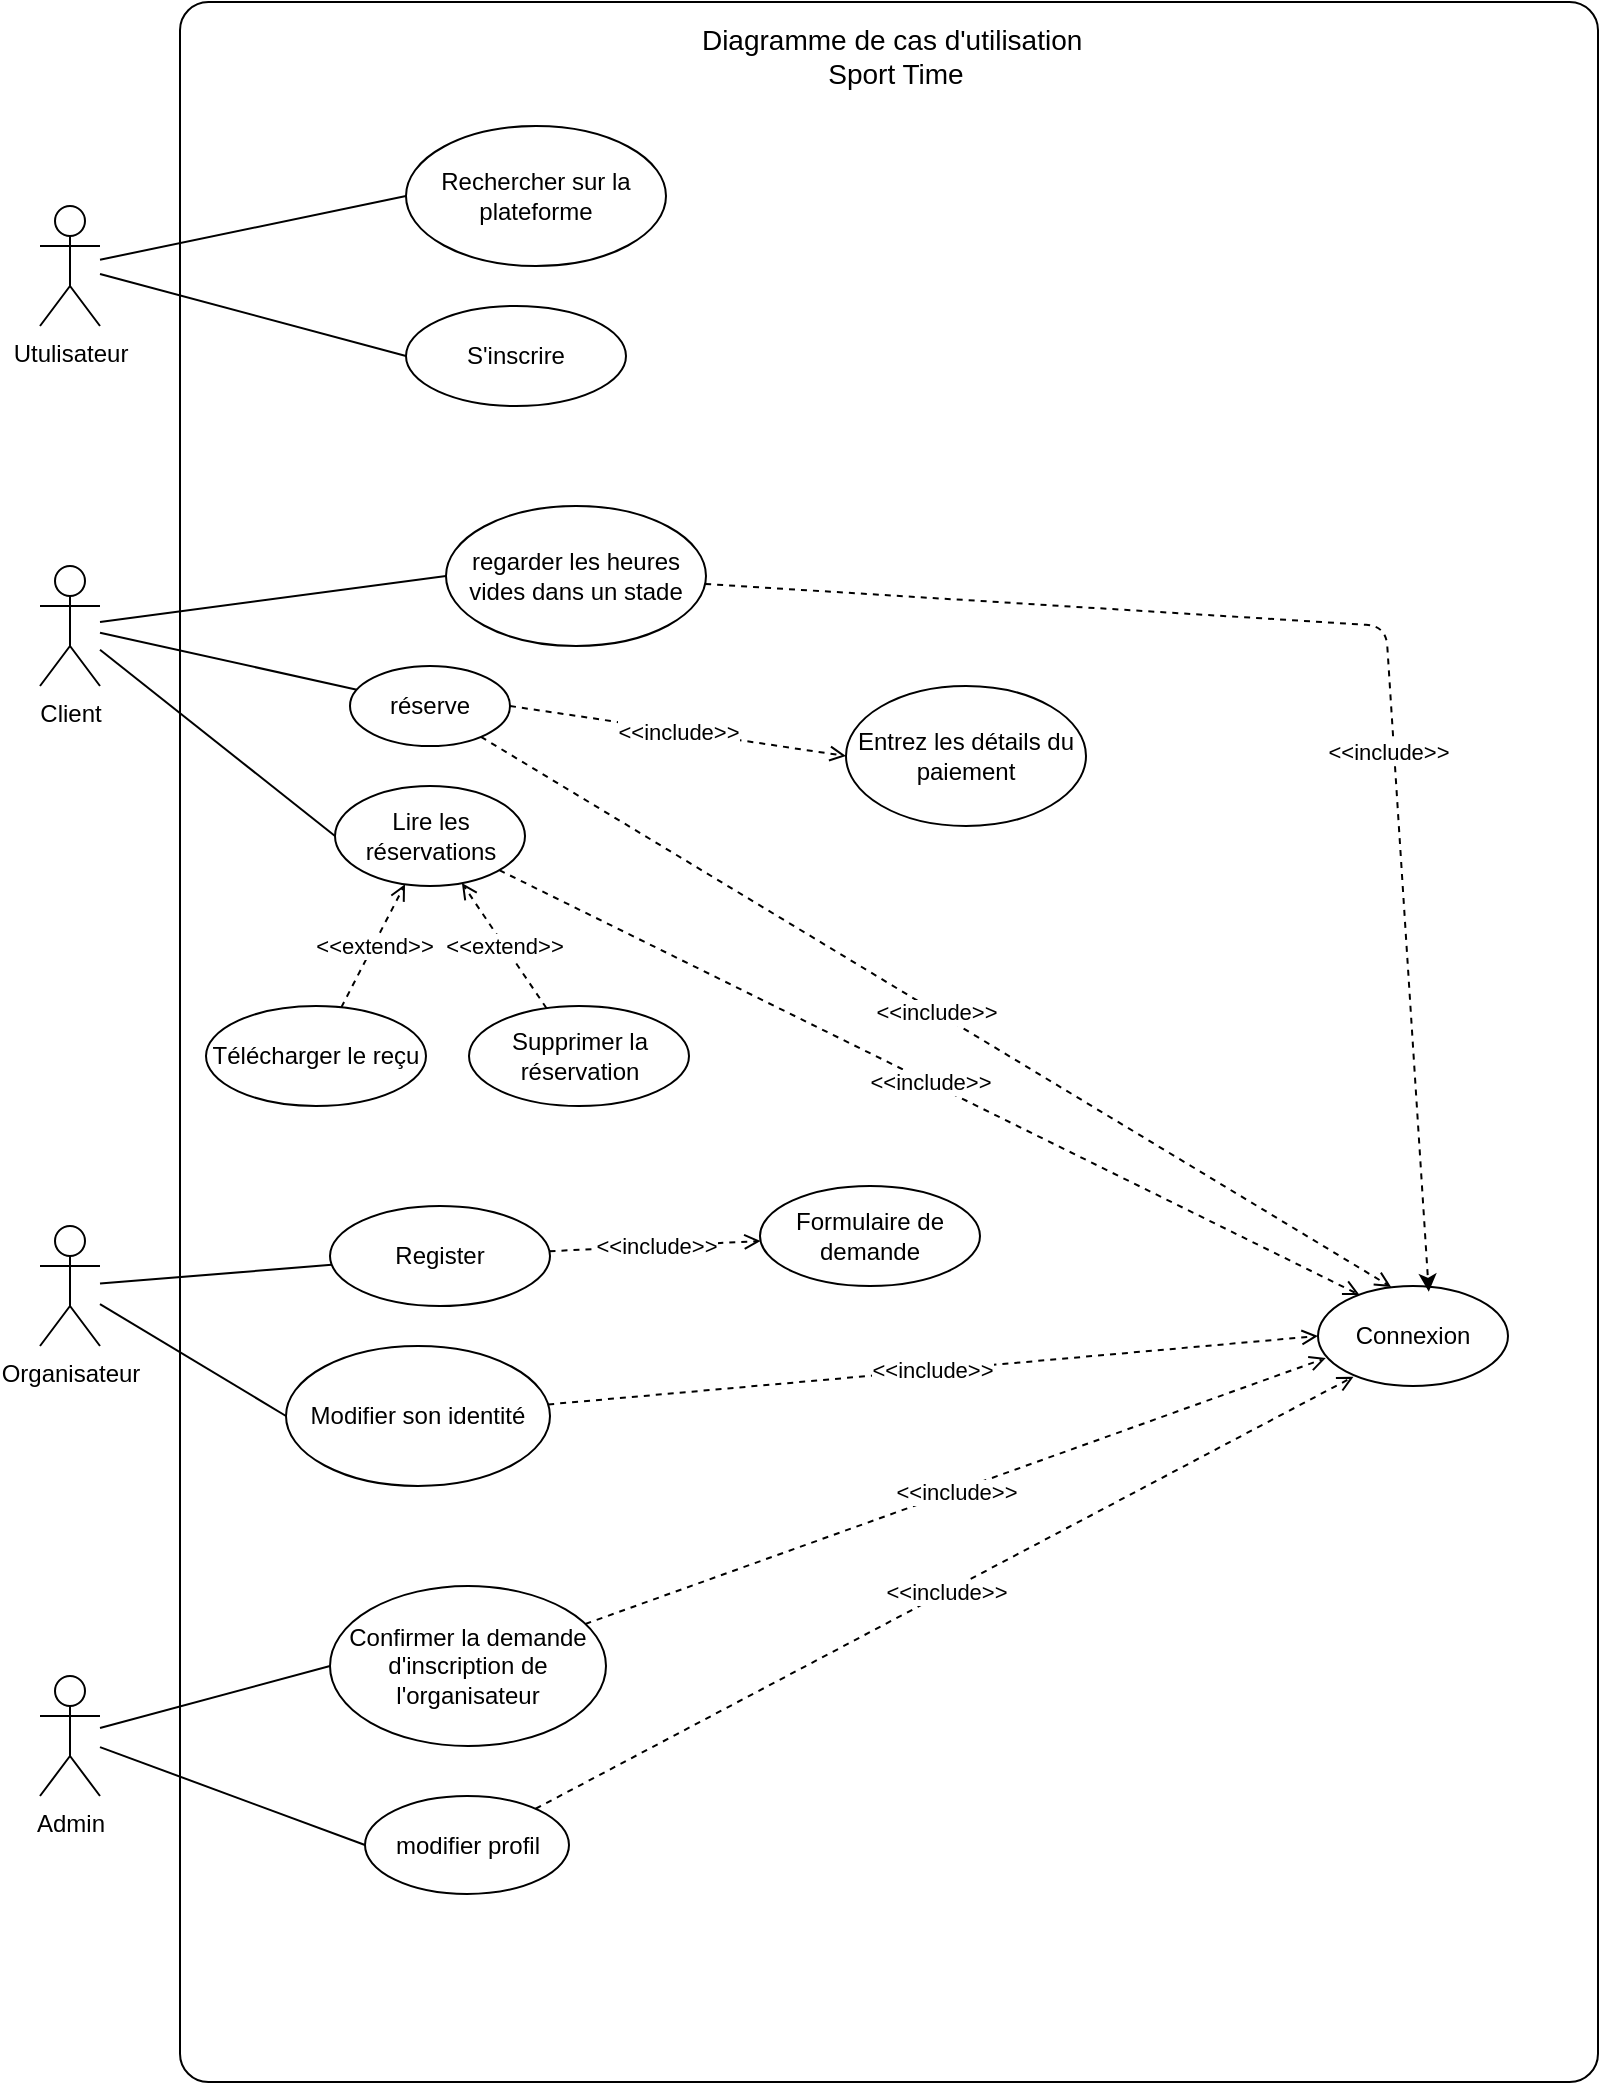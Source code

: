<mxfile>
    <diagram id="ixggnV8RtaeOouiZ63La" name="Page-1">
        <mxGraphModel dx="1039" dy="734" grid="1" gridSize="10" guides="1" tooltips="1" connect="1" arrows="1" fold="1" page="1" pageScale="1" pageWidth="850" pageHeight="1100" math="0" shadow="0">
            <root>
                <mxCell id="0"/>
                <mxCell id="1" parent="0"/>
                <mxCell id="LcNwLO7DvMdSj1Io22Rn-1" value="" style="rounded=1;whiteSpace=wrap;html=1;arcSize=2;" parent="1" vertex="1">
                    <mxGeometry x="107" y="28" width="709" height="1040" as="geometry"/>
                </mxCell>
                <mxCell id="LcNwLO7DvMdSj1Io22Rn-7" style="edgeStyle=none;rounded=0;orthogonalLoop=1;jettySize=auto;html=1;endArrow=none;endFill=0;" parent="1" source="LcNwLO7DvMdSj1Io22Rn-9" target="LcNwLO7DvMdSj1Io22Rn-32" edge="1">
                    <mxGeometry relative="1" as="geometry"/>
                </mxCell>
                <mxCell id="LcNwLO7DvMdSj1Io22Rn-8" style="edgeStyle=none;rounded=0;orthogonalLoop=1;jettySize=auto;html=1;entryX=0;entryY=0.5;entryDx=0;entryDy=0;endArrow=none;endFill=0;" parent="1" source="LcNwLO7DvMdSj1Io22Rn-9" target="LcNwLO7DvMdSj1Io22Rn-34" edge="1">
                    <mxGeometry relative="1" as="geometry"/>
                </mxCell>
                <mxCell id="3" style="edgeStyle=none;html=1;entryX=0;entryY=0.5;entryDx=0;entryDy=0;endArrow=none;endFill=0;" parent="1" source="LcNwLO7DvMdSj1Io22Rn-9" target="2" edge="1">
                    <mxGeometry relative="1" as="geometry"/>
                </mxCell>
                <mxCell id="LcNwLO7DvMdSj1Io22Rn-9" value="Client" style="shape=umlActor;verticalLabelPosition=bottom;verticalAlign=top;html=1;outlineConnect=0;" parent="1" vertex="1">
                    <mxGeometry x="37" y="310" width="30" height="60" as="geometry"/>
                </mxCell>
                <mxCell id="LcNwLO7DvMdSj1Io22Rn-12" style="edgeStyle=none;rounded=0;orthogonalLoop=1;jettySize=auto;html=1;entryX=0;entryY=0.5;entryDx=0;entryDy=0;endArrow=none;endFill=0;" parent="1" source="LcNwLO7DvMdSj1Io22Rn-16" target="LcNwLO7DvMdSj1Io22Rn-40" edge="1">
                    <mxGeometry relative="1" as="geometry"/>
                </mxCell>
                <mxCell id="LcNwLO7DvMdSj1Io22Rn-13" style="edgeStyle=none;rounded=0;orthogonalLoop=1;jettySize=auto;html=1;entryX=0;entryY=0.5;entryDx=0;entryDy=0;endArrow=none;endFill=0;" parent="1" source="LcNwLO7DvMdSj1Io22Rn-16" target="LcNwLO7DvMdSj1Io22Rn-42" edge="1">
                    <mxGeometry relative="1" as="geometry"/>
                </mxCell>
                <mxCell id="LcNwLO7DvMdSj1Io22Rn-16" value="Admin" style="shape=umlActor;verticalLabelPosition=bottom;verticalAlign=top;html=1;outlineConnect=0;" parent="1" vertex="1">
                    <mxGeometry x="37" y="865" width="30" height="60" as="geometry"/>
                </mxCell>
                <mxCell id="LcNwLO7DvMdSj1Io22Rn-17" value="&lt;font style=&quot;font-size: 14px&quot;&gt;Diagramme de cas d'utilisation&amp;nbsp;&lt;br&gt;Sport Time&lt;br&gt;&lt;/font&gt;" style="text;html=1;strokeColor=none;fillColor=none;align=center;verticalAlign=middle;whiteSpace=wrap;rounded=0;" parent="1" vertex="1">
                    <mxGeometry x="350" y="40" width="230" height="30" as="geometry"/>
                </mxCell>
                <mxCell id="LcNwLO7DvMdSj1Io22Rn-27" style="edgeStyle=none;rounded=0;orthogonalLoop=1;jettySize=auto;html=1;entryX=1;entryY=1;entryDx=0;entryDy=0;endArrow=none;endFill=0;" parent="1" edge="1">
                    <mxGeometry relative="1" as="geometry">
                        <mxPoint x="245.284" y="432.142" as="sourcePoint"/>
                        <mxPoint x="245.284" y="432.142" as="targetPoint"/>
                    </mxGeometry>
                </mxCell>
                <mxCell id="LcNwLO7DvMdSj1Io22Rn-28" value="Connexion" style="ellipse;whiteSpace=wrap;html=1;" parent="1" vertex="1">
                    <mxGeometry x="676" y="670" width="95" height="50" as="geometry"/>
                </mxCell>
                <mxCell id="rEs1j5VtkF3X8l7jMAPh-5" style="edgeStyle=none;rounded=0;orthogonalLoop=1;jettySize=auto;html=1;entryX=0;entryY=0.5;entryDx=0;entryDy=0;endArrow=none;endFill=0;" parent="1" source="LcNwLO7DvMdSj1Io22Rn-30" target="rEs1j5VtkF3X8l7jMAPh-4" edge="1">
                    <mxGeometry relative="1" as="geometry"/>
                </mxCell>
                <mxCell id="rEs1j5VtkF3X8l7jMAPh-22" style="edgeStyle=none;rounded=0;orthogonalLoop=1;jettySize=auto;html=1;entryX=0;entryY=0.5;entryDx=0;entryDy=0;endArrow=none;endFill=0;" parent="1" source="LcNwLO7DvMdSj1Io22Rn-30" target="rEs1j5VtkF3X8l7jMAPh-21" edge="1">
                    <mxGeometry relative="1" as="geometry"/>
                </mxCell>
                <mxCell id="LcNwLO7DvMdSj1Io22Rn-30" value="Utulisateur" style="shape=umlActor;verticalLabelPosition=bottom;verticalAlign=top;html=1;outlineConnect=0;" parent="1" vertex="1">
                    <mxGeometry x="37" y="130" width="30" height="60" as="geometry"/>
                </mxCell>
                <mxCell id="LcNwLO7DvMdSj1Io22Rn-31" value="&amp;lt;&amp;lt;include&amp;gt;&amp;gt;" style="edgeStyle=none;rounded=0;orthogonalLoop=1;jettySize=auto;html=1;endArrow=open;endFill=0;entryX=0.385;entryY=0.01;entryDx=0;entryDy=0;entryPerimeter=0;startArrow=none;startFill=0;dashed=1;" parent="1" source="LcNwLO7DvMdSj1Io22Rn-32" target="LcNwLO7DvMdSj1Io22Rn-28" edge="1">
                    <mxGeometry relative="1" as="geometry">
                        <mxPoint x="527" y="728" as="targetPoint"/>
                    </mxGeometry>
                </mxCell>
                <mxCell id="LcNwLO7DvMdSj1Io22Rn-32" value="réserve" style="ellipse;whiteSpace=wrap;html=1;" parent="1" vertex="1">
                    <mxGeometry x="192" y="360" width="80" height="40" as="geometry"/>
                </mxCell>
                <mxCell id="LcNwLO7DvMdSj1Io22Rn-33" value="&amp;lt;&amp;lt;include&amp;gt;&amp;gt;" style="edgeStyle=none;rounded=0;orthogonalLoop=1;jettySize=auto;html=1;endArrow=open;endFill=0;entryX=0.219;entryY=0.089;entryDx=0;entryDy=0;entryPerimeter=0;startArrow=none;startFill=0;dashed=1;" parent="1" source="LcNwLO7DvMdSj1Io22Rn-34" target="LcNwLO7DvMdSj1Io22Rn-28" edge="1">
                    <mxGeometry relative="1" as="geometry"/>
                </mxCell>
                <mxCell id="LcNwLO7DvMdSj1Io22Rn-34" value="Lire les réservations" style="ellipse;whiteSpace=wrap;html=1;" parent="1" vertex="1">
                    <mxGeometry x="184.5" y="420" width="95" height="50" as="geometry"/>
                </mxCell>
                <mxCell id="LcNwLO7DvMdSj1Io22Rn-35" value="&amp;lt;&amp;lt;include&amp;gt;&amp;gt;" style="edgeStyle=none;rounded=0;orthogonalLoop=1;jettySize=auto;html=1;entryX=0;entryY=0.5;entryDx=0;entryDy=0;dashed=1;startArrow=none;startFill=0;endArrow=open;endFill=0;exitX=1;exitY=0.5;exitDx=0;exitDy=0;" parent="1" source="LcNwLO7DvMdSj1Io22Rn-32" target="LcNwLO7DvMdSj1Io22Rn-47" edge="1">
                    <mxGeometry relative="1" as="geometry"/>
                </mxCell>
                <mxCell id="LcNwLO7DvMdSj1Io22Rn-39" value="&amp;lt;&amp;lt;include&amp;gt;&amp;gt;" style="edgeStyle=none;rounded=0;orthogonalLoop=1;jettySize=auto;html=1;endArrow=open;endFill=0;entryX=0.041;entryY=0.721;entryDx=0;entryDy=0;entryPerimeter=0;startArrow=none;startFill=0;dashed=1;" parent="1" source="LcNwLO7DvMdSj1Io22Rn-40" target="LcNwLO7DvMdSj1Io22Rn-28" edge="1">
                    <mxGeometry relative="1" as="geometry">
                        <Array as="points"/>
                    </mxGeometry>
                </mxCell>
                <mxCell id="LcNwLO7DvMdSj1Io22Rn-40" value="Confirmer la demande d'inscription de l'organisateur" style="ellipse;whiteSpace=wrap;html=1;" parent="1" vertex="1">
                    <mxGeometry x="182" y="820" width="138" height="80" as="geometry"/>
                </mxCell>
                <mxCell id="LcNwLO7DvMdSj1Io22Rn-41" value="&amp;lt;&amp;lt;include&amp;gt;&amp;gt;" style="edgeStyle=none;rounded=0;orthogonalLoop=1;jettySize=auto;html=1;endArrow=open;endFill=0;entryX=0.187;entryY=0.907;entryDx=0;entryDy=0;entryPerimeter=0;startArrow=none;startFill=0;dashed=1;" parent="1" source="LcNwLO7DvMdSj1Io22Rn-42" target="LcNwLO7DvMdSj1Io22Rn-28" edge="1">
                    <mxGeometry relative="1" as="geometry"/>
                </mxCell>
                <mxCell id="LcNwLO7DvMdSj1Io22Rn-42" value="modifier profil" style="ellipse;whiteSpace=wrap;html=1;" parent="1" vertex="1">
                    <mxGeometry x="199.5" y="925" width="102" height="49" as="geometry"/>
                </mxCell>
                <mxCell id="LcNwLO7DvMdSj1Io22Rn-47" value="Entrez les détails du paiement" style="ellipse;whiteSpace=wrap;html=1;" parent="1" vertex="1">
                    <mxGeometry x="440" y="370" width="120" height="70" as="geometry"/>
                </mxCell>
                <mxCell id="rEs1j5VtkF3X8l7jMAPh-3" style="rounded=0;orthogonalLoop=1;jettySize=auto;html=1;entryX=0;entryY=0.5;entryDx=0;entryDy=0;endArrow=none;endFill=0;" parent="1" source="rEs1j5VtkF3X8l7jMAPh-1" target="rEs1j5VtkF3X8l7jMAPh-2" edge="1">
                    <mxGeometry relative="1" as="geometry">
                        <Array as="points"/>
                    </mxGeometry>
                </mxCell>
                <mxCell id="rEs1j5VtkF3X8l7jMAPh-12" style="edgeStyle=none;rounded=0;orthogonalLoop=1;jettySize=auto;html=1;endArrow=none;endFill=0;" parent="1" source="rEs1j5VtkF3X8l7jMAPh-1" target="rEs1j5VtkF3X8l7jMAPh-11" edge="1">
                    <mxGeometry relative="1" as="geometry"/>
                </mxCell>
                <mxCell id="rEs1j5VtkF3X8l7jMAPh-1" value="Organisateur" style="shape=umlActor;verticalLabelPosition=bottom;verticalAlign=top;html=1;outlineConnect=0;" parent="1" vertex="1">
                    <mxGeometry x="37" y="640" width="30" height="60" as="geometry"/>
                </mxCell>
                <mxCell id="rEs1j5VtkF3X8l7jMAPh-18" value="&amp;lt;&amp;lt;include&amp;gt;&amp;gt;" style="edgeStyle=none;rounded=0;orthogonalLoop=1;jettySize=auto;html=1;entryX=0;entryY=0.5;entryDx=0;entryDy=0;endArrow=open;endFill=0;dashed=1;" parent="1" source="rEs1j5VtkF3X8l7jMAPh-2" target="LcNwLO7DvMdSj1Io22Rn-28" edge="1">
                    <mxGeometry relative="1" as="geometry"/>
                </mxCell>
                <mxCell id="rEs1j5VtkF3X8l7jMAPh-2" value="Modifier son identité" style="ellipse;whiteSpace=wrap;html=1;" parent="1" vertex="1">
                    <mxGeometry x="160" y="700" width="132" height="70" as="geometry"/>
                </mxCell>
                <mxCell id="rEs1j5VtkF3X8l7jMAPh-4" value="S'inscrire" style="ellipse;whiteSpace=wrap;html=1;" parent="1" vertex="1">
                    <mxGeometry x="220" y="180" width="110" height="50" as="geometry"/>
                </mxCell>
                <mxCell id="rEs1j5VtkF3X8l7jMAPh-7" value="&amp;lt;&amp;lt;extend&amp;gt;&amp;gt;" style="edgeStyle=none;rounded=0;orthogonalLoop=1;jettySize=auto;html=1;endArrow=open;endFill=0;dashed=1;" parent="1" source="rEs1j5VtkF3X8l7jMAPh-6" target="LcNwLO7DvMdSj1Io22Rn-34" edge="1">
                    <mxGeometry relative="1" as="geometry"/>
                </mxCell>
                <mxCell id="rEs1j5VtkF3X8l7jMAPh-6" value="&lt;span class=&quot;VIiyi&quot; lang=&quot;en&quot;&gt;Télécharger le reçu&lt;/span&gt;" style="ellipse;whiteSpace=wrap;html=1;" parent="1" vertex="1">
                    <mxGeometry x="120" y="530" width="110" height="50" as="geometry"/>
                </mxCell>
                <mxCell id="rEs1j5VtkF3X8l7jMAPh-20" value="&amp;lt;&amp;lt;include&amp;gt;&amp;gt;" style="edgeStyle=none;rounded=0;orthogonalLoop=1;jettySize=auto;html=1;dashed=1;endArrow=open;endFill=0;" parent="1" source="rEs1j5VtkF3X8l7jMAPh-11" target="rEs1j5VtkF3X8l7jMAPh-19" edge="1">
                    <mxGeometry relative="1" as="geometry"/>
                </mxCell>
                <mxCell id="rEs1j5VtkF3X8l7jMAPh-11" value="Register" style="ellipse;whiteSpace=wrap;html=1;" parent="1" vertex="1">
                    <mxGeometry x="182" y="630" width="110" height="50" as="geometry"/>
                </mxCell>
                <mxCell id="rEs1j5VtkF3X8l7jMAPh-19" value="Formulaire de demande" style="ellipse;whiteSpace=wrap;html=1;" parent="1" vertex="1">
                    <mxGeometry x="397" y="620" width="110" height="50" as="geometry"/>
                </mxCell>
                <mxCell id="rEs1j5VtkF3X8l7jMAPh-21" value="Rechercher sur la plateforme" style="ellipse;whiteSpace=wrap;html=1;" parent="1" vertex="1">
                    <mxGeometry x="220" y="90" width="130" height="70" as="geometry"/>
                </mxCell>
                <mxCell id="NCV1q0EoNAmsbDJ_327a-4" value="&amp;lt;&amp;lt;extend&amp;gt;&amp;gt;" style="edgeStyle=none;rounded=0;orthogonalLoop=1;jettySize=auto;html=1;endArrow=open;endFill=0;dashed=1;" parent="1" source="NCV1q0EoNAmsbDJ_327a-1" target="LcNwLO7DvMdSj1Io22Rn-34" edge="1">
                    <mxGeometry relative="1" as="geometry"/>
                </mxCell>
                <mxCell id="NCV1q0EoNAmsbDJ_327a-1" value="Supprimer la réservation" style="ellipse;whiteSpace=wrap;html=1;" parent="1" vertex="1">
                    <mxGeometry x="251.5" y="530" width="110" height="50" as="geometry"/>
                </mxCell>
                <mxCell id="NCV1q0EoNAmsbDJ_327a-2" style="edgeStyle=orthogonalEdgeStyle;rounded=0;orthogonalLoop=1;jettySize=auto;html=1;exitX=0.5;exitY=1;exitDx=0;exitDy=0;" parent="1" source="LcNwLO7DvMdSj1Io22Rn-17" target="LcNwLO7DvMdSj1Io22Rn-17" edge="1">
                    <mxGeometry relative="1" as="geometry"/>
                </mxCell>
                <mxCell id="6" value="&amp;lt;&amp;lt;include&amp;gt;&amp;gt;" style="edgeStyle=none;html=1;entryX=0.583;entryY=0.057;entryDx=0;entryDy=0;entryPerimeter=0;dashed=1;endArrow=classic;endFill=1;" parent="1" source="2" target="LcNwLO7DvMdSj1Io22Rn-28" edge="1">
                    <mxGeometry x="0.197" y="-3" relative="1" as="geometry">
                        <Array as="points">
                            <mxPoint x="710" y="340"/>
                        </Array>
                        <mxPoint as="offset"/>
                    </mxGeometry>
                </mxCell>
                <mxCell id="2" value="regarder les heures vides dans un stade" style="ellipse;whiteSpace=wrap;html=1;" parent="1" vertex="1">
                    <mxGeometry x="240" y="280" width="130" height="70" as="geometry"/>
                </mxCell>
            </root>
        </mxGraphModel>
    </diagram>
</mxfile>